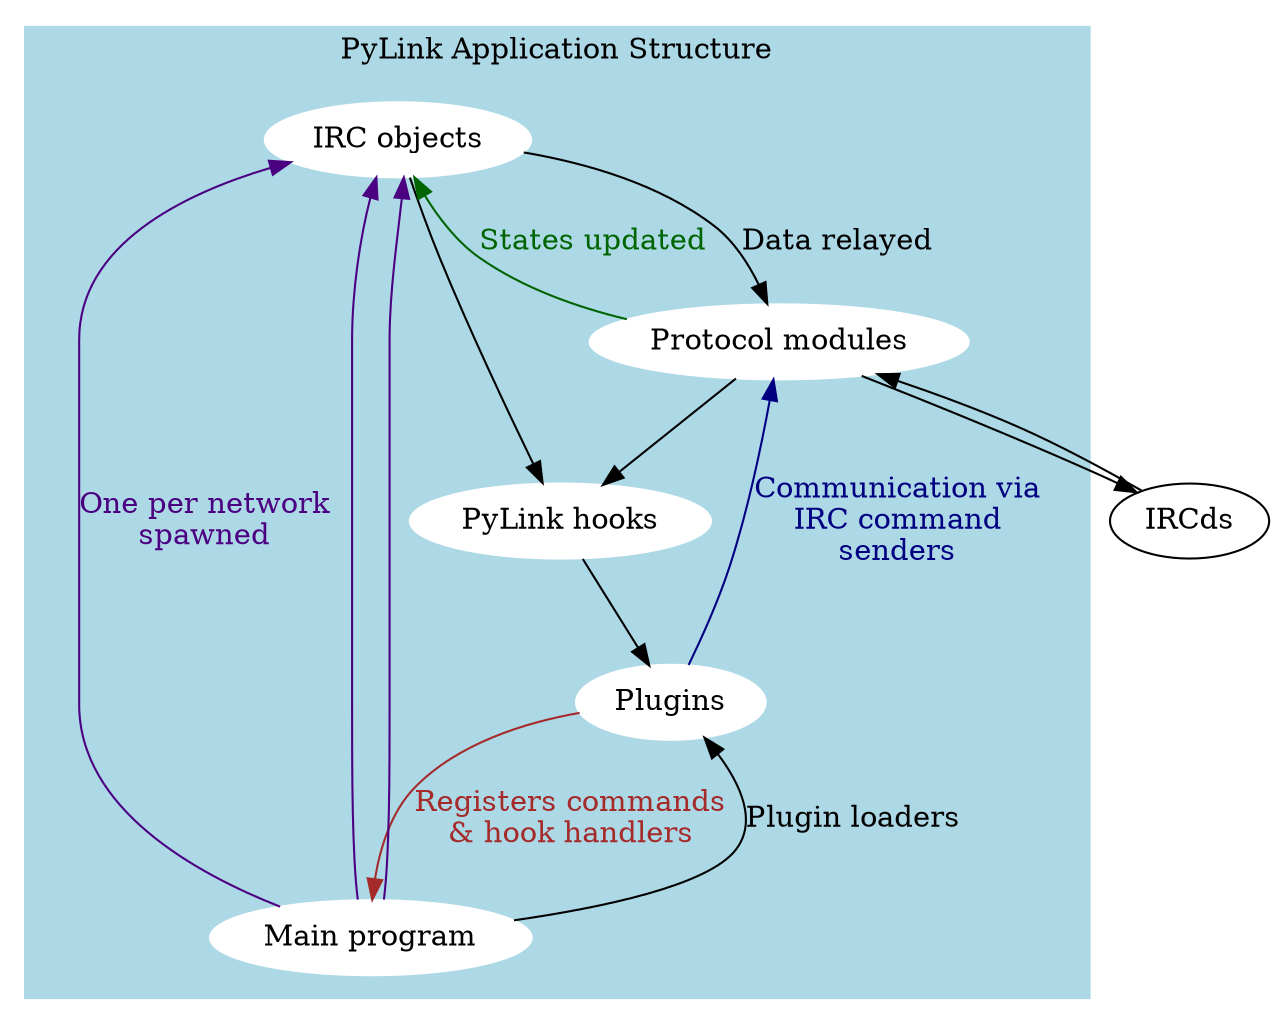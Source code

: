 /* Graph for the PyLink Application Structure:
 * Update using: dot -Tpng core-structure.dot > core-structure.png
 */

digraph G {
	ratio = 0.8; /* make the graph wider than tall */
	subgraph cluster_core {
		label="PyLink Application Structure";
		style="filled";
		node [style="filled",color="white"];
		color="lightblue";

		"IRC objects" -> "Protocol modules" [label="Data relayed"]
		"Protocol modules" -> "PyLink hooks" -> Plugins;
		"IRC objects" -> "PyLink hooks";
		"Main program" -> "IRC objects" [color=indigo] [label="One per network\nspawned"] [fontcolor=indigo];
		"Main program" -> "IRC objects" [color=indigo];
		"Main program" -> "IRC objects" [color=indigo];
		"Protocol modules" -> "IRC objects" [label="States updated"] [color=darkgreen] [fontcolor=darkgreen];
		"Main program" -> Plugins [label="Plugin loaders"];
	}

	"Protocol modules" -> "IRCds" -> "Protocol modules";
	Plugins -> "Protocol modules" [label="Communication via\nIRC command\nsenders"] [color=navyblue] [fontcolor=navyblue];
	Plugins -> "Main program" [label="Registers commands\n& hook handlers"] [color=brown] [fontcolor=brown];

}
